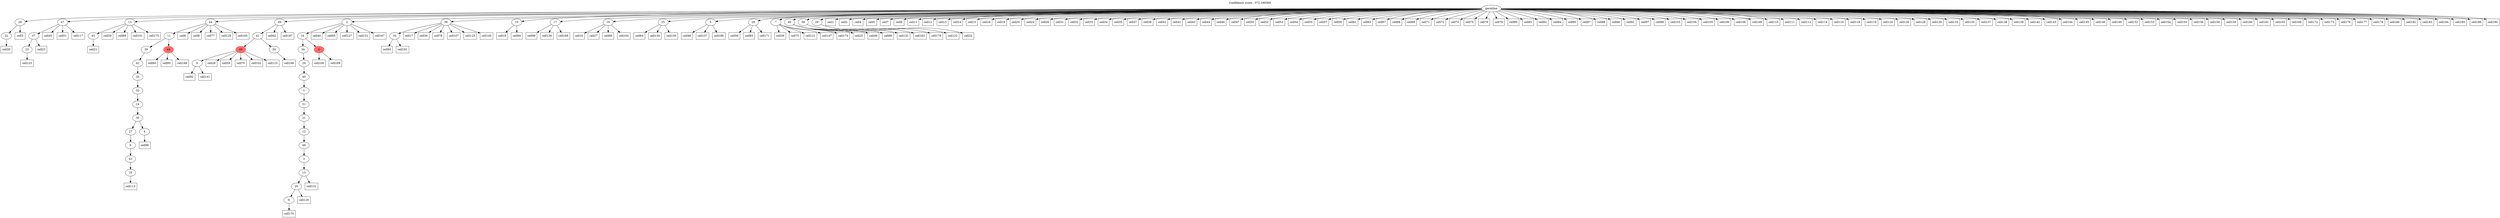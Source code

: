 digraph g {
	"50" -> "51";
	"51" [label="22"];
	"48" -> "49";
	"49" [label="23"];
	"47" -> "48";
	"48" [label="37"];
	"45" -> "46";
	"46" [label="45"];
	"40" -> "41";
	"41" [label="18"];
	"39" -> "40";
	"40" [label="43"];
	"38" -> "39";
	"39" [label="9"];
	"37" -> "38";
	"38" [label="27"];
	"37" -> "42";
	"42" [label="4"];
	"36" -> "37";
	"37" [label="30"];
	"35" -> "36";
	"36" [label="14"];
	"34" -> "35";
	"35" [label="32"];
	"33" -> "34";
	"34" [label="33"];
	"32" -> "33";
	"33" [label="42"];
	"30" -> "31";
	"31" [color=indianred1, style=filled, label="44"];
	"30" -> "32";
	"32" [label="39"];
	"29" -> "30";
	"30" [label="11"];
	"22" -> "23";
	"23" [label="6"];
	"21" -> "22";
	"22" [color=indianred1, style=filled, label="49"];
	"21" -> "24";
	"24" [label="50"];
	"20" -> "21";
	"21" [label="41"];
	"17" -> "18";
	"18" [label="8"];
	"16" -> "17";
	"17" [label="20"];
	"15" -> "16";
	"16" [label="15"];
	"14" -> "15";
	"15" [label="3"];
	"13" -> "14";
	"14" [label="48"];
	"12" -> "13";
	"13" [label="12"];
	"11" -> "12";
	"12" [label="21"];
	"10" -> "11";
	"11" [label="31"];
	"9" -> "10";
	"10" [label="1"];
	"8" -> "9";
	"9" [label="40"];
	"7" -> "8";
	"8" [label="24"];
	"6" -> "7";
	"7" [label="34"];
	"6" -> "19";
	"19" [color=indianred1, style=filled, label="2"];
	"5" -> "6";
	"6" [label="16"];
	"2" -> "3";
	"3" [label="35"];
	"0" -> "1";
	"1" [label="10"];
	"0" -> "2";
	"2" [label="36"];
	"0" -> "4";
	"4" [label="17"];
	"0" -> "5";
	"5" [label="2"];
	"0" -> "20";
	"20" [label="49"];
	"0" -> "25";
	"25" [label="19"];
	"0" -> "26";
	"26" [label="25"];
	"0" -> "27";
	"27" [label="5"];
	"0" -> "28";
	"28" [label="26"];
	"0" -> "29";
	"29" [label="44"];
	"0" -> "43";
	"43" [label="7"];
	"0" -> "44";
	"44" [label="46"];
	"0" -> "45";
	"45" [label="13"];
	"0" -> "47";
	"47" [label="47"];
	"0" -> "50";
	"50" [label="29"];
	"0" -> "52";
	"52" [label="38"];
	"0" -> "53";
	"53" [label="28"];
	"0" [label="germline"];
	"0" -> "cell1";
	"cell1" [shape=box];
	"0" -> "cell2";
	"cell2" [shape=box];
	"50" -> "cell3";
	"cell3" [shape=box];
	"0" -> "cell4";
	"cell4" [shape=box];
	"0" -> "cell5";
	"cell5" [shape=box];
	"29" -> "cell6";
	"cell6" [shape=box];
	"0" -> "cell7";
	"cell7" [shape=box];
	"29" -> "cell8";
	"cell8" [shape=box];
	"0" -> "cell9";
	"cell9" [shape=box];
	"25" -> "cell10";
	"cell10" [shape=box];
	"0" -> "cell11";
	"cell11" [shape=box];
	"0" -> "cell12";
	"cell12" [shape=box];
	"0" -> "cell13";
	"cell13" [shape=box];
	"0" -> "cell14";
	"cell14" [shape=box];
	"0" -> "cell15";
	"cell15" [shape=box];
	"0" -> "cell16";
	"cell16" [shape=box];
	"2" -> "cell17";
	"cell17" [shape=box];
	"1" -> "cell18";
	"cell18" [shape=box];
	"0" -> "cell19";
	"cell19" [shape=box];
	"0" -> "cell20";
	"cell20" [shape=box];
	"46" -> "cell21";
	"cell21" [shape=box];
	"53" -> "cell22";
	"cell22" [shape=box];
	"48" -> "cell23";
	"cell23" [shape=box];
	"0" -> "cell24";
	"cell24" [shape=box];
	"44" -> "cell25";
	"cell25" [shape=box];
	"0" -> "cell26";
	"cell26" [shape=box];
	"25" -> "cell27";
	"cell27" [shape=box];
	"22" -> "cell28";
	"cell28" [shape=box];
	"45" -> "cell29";
	"cell29" [shape=box];
	"51" -> "cell30";
	"cell30" [shape=box];
	"0" -> "cell31";
	"cell31" [shape=box];
	"0" -> "cell32";
	"cell32" [shape=box];
	"0" -> "cell33";
	"cell33" [shape=box];
	"0" -> "cell34";
	"cell34" [shape=box];
	"0" -> "cell35";
	"cell35" [shape=box];
	"2" -> "cell36";
	"cell36" [shape=box];
	"0" -> "cell37";
	"cell37" [shape=box];
	"0" -> "cell38";
	"cell38" [shape=box];
	"43" -> "cell39";
	"cell39" [shape=box];
	"5" -> "cell40";
	"cell40" [shape=box];
	"0" -> "cell41";
	"cell41" [shape=box];
	"0" -> "cell42";
	"cell42" [shape=box];
	"0" -> "cell43";
	"cell43" [shape=box];
	"0" -> "cell44";
	"cell44" [shape=box];
	"47" -> "cell45";
	"cell45" [shape=box];
	"0" -> "cell46";
	"cell46" [shape=box];
	"0" -> "cell47";
	"cell47" [shape=box];
	"27" -> "cell48";
	"cell48" [shape=box];
	"44" -> "cell49";
	"cell49" [shape=box];
	"0" -> "cell50";
	"cell50" [shape=box];
	"47" -> "cell51";
	"cell51" [shape=box];
	"0" -> "cell52";
	"cell52" [shape=box];
	"0" -> "cell53";
	"cell53" [shape=box];
	"0" -> "cell54";
	"cell54" [shape=box];
	"0" -> "cell55";
	"cell55" [shape=box];
	"28" -> "cell56";
	"cell56" [shape=box];
	"0" -> "cell57";
	"cell57" [shape=box];
	"0" -> "cell58";
	"cell58" [shape=box];
	"22" -> "cell59";
	"cell59" [shape=box];
	"31" -> "cell60";
	"cell60" [shape=box];
	"0" -> "cell61";
	"cell61" [shape=box];
	"20" -> "cell62";
	"cell62" [shape=box];
	"0" -> "cell63";
	"cell63" [shape=box];
	"26" -> "cell64";
	"cell64" [shape=box];
	"5" -> "cell65";
	"cell65" [shape=box];
	"25" -> "cell66";
	"cell66" [shape=box];
	"0" -> "cell67";
	"cell67" [shape=box];
	"0" -> "cell68";
	"cell68" [shape=box];
	"0" -> "cell69";
	"cell69" [shape=box];
	"22" -> "cell70";
	"cell70" [shape=box];
	"0" -> "cell71";
	"cell71" [shape=box];
	"0" -> "cell72";
	"cell72" [shape=box];
	"0" -> "cell73";
	"cell73" [shape=box];
	"0" -> "cell74";
	"cell74" [shape=box];
	"43" -> "cell75";
	"cell75" [shape=box];
	"0" -> "cell76";
	"cell76" [shape=box];
	"29" -> "cell77";
	"cell77" [shape=box];
	"2" -> "cell78";
	"cell78" [shape=box];
	"0" -> "cell79";
	"cell79" [shape=box];
	"0" -> "cell80";
	"cell80" [shape=box];
	"0" -> "cell81";
	"cell81" [shape=box];
	"0" -> "cell82";
	"cell82" [shape=box];
	"28" -> "cell83";
	"cell83" [shape=box];
	"0" -> "cell84";
	"cell84" [shape=box];
	"0" -> "cell85";
	"cell85" [shape=box];
	"44" -> "cell86";
	"cell86" [shape=box];
	"0" -> "cell87";
	"cell87" [shape=box];
	"0" -> "cell88";
	"cell88" [shape=box];
	"45" -> "cell89";
	"cell89" [shape=box];
	"0" -> "cell90";
	"cell90" [shape=box];
	"0" -> "cell91";
	"cell91" [shape=box];
	"23" -> "cell92";
	"cell92" [shape=box];
	"3" -> "cell93";
	"cell93" [shape=box];
	"1" -> "cell94";
	"cell94" [shape=box];
	"31" -> "cell95";
	"cell95" [shape=box];
	"42" -> "cell96";
	"cell96" [shape=box];
	"0" -> "cell97";
	"cell97" [shape=box];
	"0" -> "cell98";
	"cell98" [shape=box];
	"4" -> "cell99";
	"cell99" [shape=box];
	"19" -> "cell100";
	"cell100" [shape=box];
	"45" -> "cell101";
	"cell101" [shape=box];
	"22" -> "cell102";
	"cell102" [shape=box];
	"0" -> "cell103";
	"cell103" [shape=box];
	"0" -> "cell104";
	"cell104" [shape=box];
	"0" -> "cell105";
	"cell105" [shape=box];
	"0" -> "cell106";
	"cell106" [shape=box];
	"2" -> "cell107";
	"cell107" [shape=box];
	"0" -> "cell108";
	"cell108" [shape=box];
	"0" -> "cell109";
	"cell109" [shape=box];
	"0" -> "cell110";
	"cell110" [shape=box];
	"0" -> "cell111";
	"cell111" [shape=box];
	"0" -> "cell112";
	"cell112" [shape=box];
	"41" -> "cell113";
	"cell113" [shape=box];
	"0" -> "cell114";
	"cell114" [shape=box];
	"22" -> "cell115";
	"cell115" [shape=box];
	"0" -> "cell116";
	"cell116" [shape=box];
	"47" -> "cell117";
	"cell117" [shape=box];
	"0" -> "cell118";
	"cell118" [shape=box];
	"0" -> "cell119";
	"cell119" [shape=box];
	"17" -> "cell120";
	"cell120" [shape=box];
	"43" -> "cell121";
	"cell121" [shape=box];
	"52" -> "cell122";
	"cell122" [shape=box];
	"2" -> "cell123";
	"cell123" [shape=box];
	"0" -> "cell124";
	"cell124" [shape=box];
	"49" -> "cell125";
	"cell125" [shape=box];
	"0" -> "cell126";
	"cell126" [shape=box];
	"5" -> "cell127";
	"cell127" [shape=box];
	"0" -> "cell128";
	"cell128" [shape=box];
	"29" -> "cell129";
	"cell129" [shape=box];
	"0" -> "cell130";
	"cell130" [shape=box];
	"16" -> "cell131";
	"cell131" [shape=box];
	"44" -> "cell132";
	"cell132" [shape=box];
	"0" -> "cell133";
	"cell133" [shape=box];
	"26" -> "cell134";
	"cell134" [shape=box];
	"0" -> "cell135";
	"cell135" [shape=box];
	"4" -> "cell136";
	"cell136" [shape=box];
	"0" -> "cell137";
	"cell137" [shape=box];
	"0" -> "cell138";
	"cell138" [shape=box];
	"0" -> "cell139";
	"cell139" [shape=box];
	"2" -> "cell140";
	"cell140" [shape=box];
	"23" -> "cell141";
	"cell141" [shape=box];
	"0" -> "cell142";
	"cell142" [shape=box];
	"0" -> "cell143";
	"cell143" [shape=box];
	"0" -> "cell144";
	"cell144" [shape=box];
	"0" -> "cell145";
	"cell145" [shape=box];
	"0" -> "cell146";
	"cell146" [shape=box];
	"43" -> "cell147";
	"cell147" [shape=box];
	"31" -> "cell148";
	"cell148" [shape=box];
	"0" -> "cell149";
	"cell149" [shape=box];
	"26" -> "cell150";
	"cell150" [shape=box];
	"5" -> "cell151";
	"cell151" [shape=box];
	"0" -> "cell152";
	"cell152" [shape=box];
	"0" -> "cell153";
	"cell153" [shape=box];
	"0" -> "cell154";
	"cell154" [shape=box];
	"0" -> "cell155";
	"cell155" [shape=box];
	"0" -> "cell156";
	"cell156" [shape=box];
	"27" -> "cell157";
	"cell157" [shape=box];
	"0" -> "cell158";
	"cell158" [shape=box];
	"0" -> "cell159";
	"cell159" [shape=box];
	"0" -> "cell160";
	"cell160" [shape=box];
	"0" -> "cell161";
	"cell161" [shape=box];
	"44" -> "cell162";
	"cell162" [shape=box];
	"0" -> "cell163";
	"cell163" [shape=box];
	"25" -> "cell164";
	"cell164" [shape=box];
	"29" -> "cell165";
	"cell165" [shape=box];
	"24" -> "cell166";
	"cell166" [shape=box];
	"5" -> "cell167";
	"cell167" [shape=box];
	"4" -> "cell168";
	"cell168" [shape=box];
	"0" -> "cell169";
	"cell169" [shape=box];
	"18" -> "cell170";
	"cell170" [shape=box];
	"28" -> "cell171";
	"cell171" [shape=box];
	"0" -> "cell172";
	"cell172" [shape=box];
	"0" -> "cell173";
	"cell173" [shape=box];
	"43" -> "cell174";
	"cell174" [shape=box];
	"45" -> "cell175";
	"cell175" [shape=box];
	"0" -> "cell176";
	"cell176" [shape=box];
	"0" -> "cell177";
	"cell177" [shape=box];
	"0" -> "cell178";
	"cell178" [shape=box];
	"44" -> "cell179";
	"cell179" [shape=box];
	"0" -> "cell180";
	"cell180" [shape=box];
	"3" -> "cell181";
	"cell181" [shape=box];
	"0" -> "cell182";
	"cell182" [shape=box];
	"0" -> "cell183";
	"cell183" [shape=box];
	"0" -> "cell184";
	"cell184" [shape=box];
	"0" -> "cell185";
	"cell185" [shape=box];
	"27" -> "cell186";
	"cell186" [shape=box];
	"20" -> "cell187";
	"cell187" [shape=box];
	"0" -> "cell188";
	"cell188" [shape=box];
	"19" -> "cell189";
	"cell189" [shape=box];
	"0" -> "cell190";
	"cell190" [shape=box];
	labelloc="t";
	label="Confidence score: -372.189360";
}
